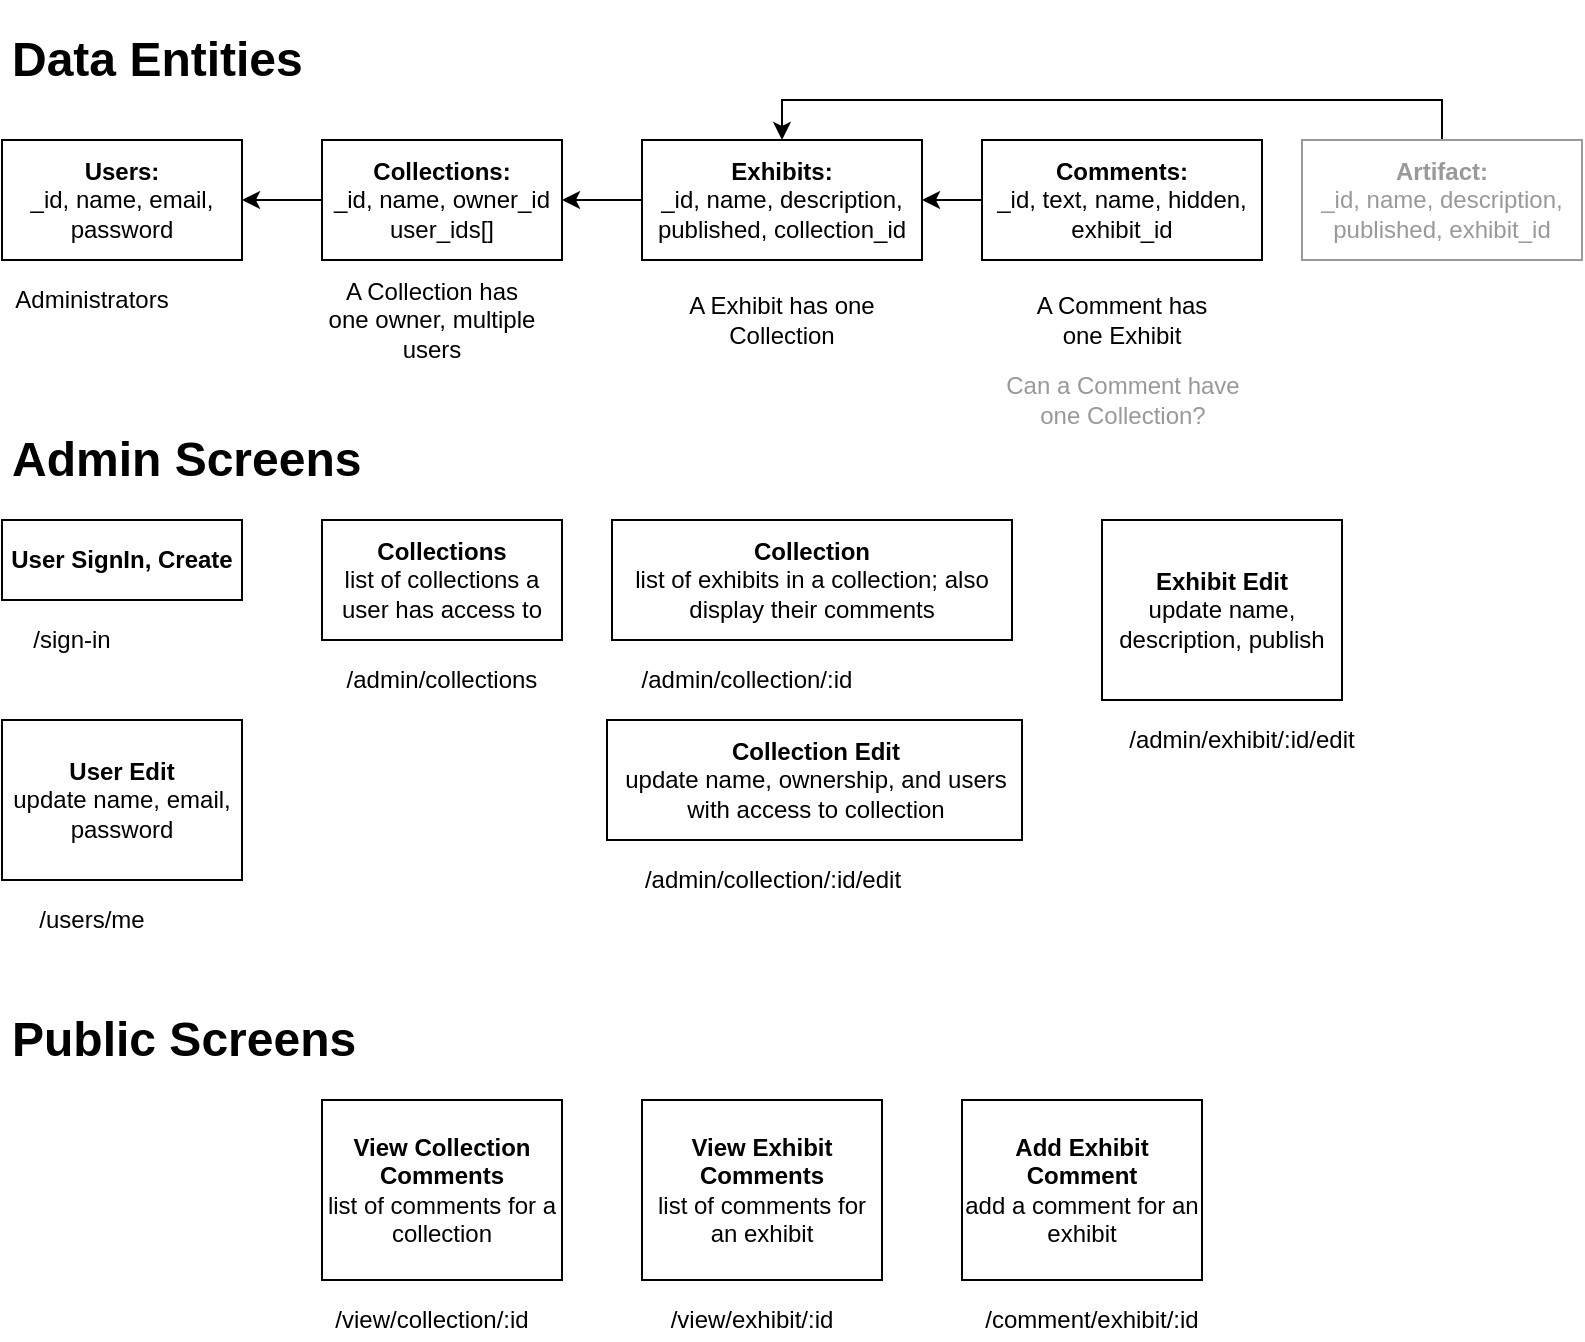 <mxfile version="14.4.3" type="github">
  <diagram id="wturOI84oNlGSttYjVYe" name="Page-1">
    <mxGraphModel dx="1124" dy="635" grid="1" gridSize="10" guides="1" tooltips="1" connect="1" arrows="1" fold="1" page="1" pageScale="1" pageWidth="850" pageHeight="1100" math="0" shadow="0">
      <root>
        <mxCell id="0" />
        <mxCell id="1" parent="0" />
        <mxCell id="KkjCR7LYdQqrNpHg-T1N-2" value="&lt;b&gt;Users:&lt;/b&gt;&lt;br&gt;_id, name, email, password" style="rounded=0;whiteSpace=wrap;html=1;" parent="1" vertex="1">
          <mxGeometry x="40" y="80" width="120" height="60" as="geometry" />
        </mxCell>
        <mxCell id="KkjCR7LYdQqrNpHg-T1N-30" style="edgeStyle=orthogonalEdgeStyle;rounded=0;orthogonalLoop=1;jettySize=auto;html=1;exitX=0;exitY=0.5;exitDx=0;exitDy=0;entryX=1;entryY=0.5;entryDx=0;entryDy=0;fontColor=#999999;" parent="1" source="KkjCR7LYdQqrNpHg-T1N-3" target="KkjCR7LYdQqrNpHg-T1N-2" edge="1">
          <mxGeometry relative="1" as="geometry" />
        </mxCell>
        <mxCell id="KkjCR7LYdQqrNpHg-T1N-3" value="&lt;b&gt;Collections:&lt;/b&gt;&lt;br&gt;_id, name, owner_id user_ids[]" style="rounded=0;whiteSpace=wrap;html=1;" parent="1" vertex="1">
          <mxGeometry x="200" y="80" width="120" height="60" as="geometry" />
        </mxCell>
        <mxCell id="KkjCR7LYdQqrNpHg-T1N-31" style="edgeStyle=orthogonalEdgeStyle;rounded=0;orthogonalLoop=1;jettySize=auto;html=1;exitX=0;exitY=0.5;exitDx=0;exitDy=0;entryX=1;entryY=0.5;entryDx=0;entryDy=0;fontColor=#999999;" parent="1" source="KkjCR7LYdQqrNpHg-T1N-4" target="KkjCR7LYdQqrNpHg-T1N-3" edge="1">
          <mxGeometry relative="1" as="geometry" />
        </mxCell>
        <mxCell id="KkjCR7LYdQqrNpHg-T1N-4" value="&lt;b&gt;Exhibits:&lt;/b&gt;&lt;br&gt;_id, name, description, published, collection_id" style="rounded=0;whiteSpace=wrap;html=1;" parent="1" vertex="1">
          <mxGeometry x="360" y="80" width="140" height="60" as="geometry" />
        </mxCell>
        <mxCell id="KkjCR7LYdQqrNpHg-T1N-32" style="edgeStyle=orthogonalEdgeStyle;rounded=0;orthogonalLoop=1;jettySize=auto;html=1;exitX=0;exitY=0.5;exitDx=0;exitDy=0;entryX=1;entryY=0.5;entryDx=0;entryDy=0;fontColor=#999999;" parent="1" source="KkjCR7LYdQqrNpHg-T1N-5" target="KkjCR7LYdQqrNpHg-T1N-4" edge="1">
          <mxGeometry relative="1" as="geometry" />
        </mxCell>
        <mxCell id="KkjCR7LYdQqrNpHg-T1N-5" value="&lt;b&gt;Comments:&lt;/b&gt;&lt;br&gt;_id, text, name, hidden, exhibit_id" style="rounded=0;whiteSpace=wrap;html=1;" parent="1" vertex="1">
          <mxGeometry x="530" y="80" width="140" height="60" as="geometry" />
        </mxCell>
        <mxCell id="KkjCR7LYdQqrNpHg-T1N-7" value="Administrators" style="text;html=1;strokeColor=none;fillColor=none;align=center;verticalAlign=middle;whiteSpace=wrap;rounded=0;" parent="1" vertex="1">
          <mxGeometry x="40" y="150" width="90" height="20" as="geometry" />
        </mxCell>
        <mxCell id="KkjCR7LYdQqrNpHg-T1N-8" value="A Collection has one owner, multiple users" style="text;html=1;strokeColor=none;fillColor=none;align=center;verticalAlign=middle;whiteSpace=wrap;rounded=0;" parent="1" vertex="1">
          <mxGeometry x="200" y="160" width="110" height="20" as="geometry" />
        </mxCell>
        <mxCell id="KkjCR7LYdQqrNpHg-T1N-9" value="A Exhibit has one Collection" style="text;html=1;strokeColor=none;fillColor=none;align=center;verticalAlign=middle;whiteSpace=wrap;rounded=0;" parent="1" vertex="1">
          <mxGeometry x="375" y="160" width="110" height="20" as="geometry" />
        </mxCell>
        <mxCell id="KkjCR7LYdQqrNpHg-T1N-10" value="A Comment has one Exhibit" style="text;html=1;strokeColor=none;fillColor=none;align=center;verticalAlign=middle;whiteSpace=wrap;rounded=0;" parent="1" vertex="1">
          <mxGeometry x="545" y="160" width="110" height="20" as="geometry" />
        </mxCell>
        <mxCell id="KkjCR7LYdQqrNpHg-T1N-12" value="&lt;h1&gt;Data Entities&lt;/h1&gt;" style="text;html=1;strokeColor=none;fillColor=none;spacing=5;spacingTop=-20;whiteSpace=wrap;overflow=hidden;rounded=0;" parent="1" vertex="1">
          <mxGeometry x="40" y="20" width="190" height="40" as="geometry" />
        </mxCell>
        <mxCell id="KkjCR7LYdQqrNpHg-T1N-13" value="&lt;h1&gt;Admin Screens&lt;/h1&gt;&lt;div&gt;&lt;br&gt;&lt;/div&gt;" style="text;html=1;strokeColor=none;fillColor=none;spacing=5;spacingTop=-20;whiteSpace=wrap;overflow=hidden;rounded=0;" parent="1" vertex="1">
          <mxGeometry x="40" y="220" width="190" height="40" as="geometry" />
        </mxCell>
        <mxCell id="KkjCR7LYdQqrNpHg-T1N-14" value="&lt;b&gt;User SignIn, Create&lt;/b&gt;" style="rounded=0;whiteSpace=wrap;html=1;" parent="1" vertex="1">
          <mxGeometry x="40" y="270" width="120" height="40" as="geometry" />
        </mxCell>
        <mxCell id="KkjCR7LYdQqrNpHg-T1N-15" value="&lt;b&gt;Collections&lt;/b&gt;&lt;br&gt;list of collections a user has access to" style="rounded=0;whiteSpace=wrap;html=1;" parent="1" vertex="1">
          <mxGeometry x="200" y="270" width="120" height="60" as="geometry" />
        </mxCell>
        <mxCell id="KkjCR7LYdQqrNpHg-T1N-17" value="&lt;b&gt;Collection Edit&lt;/b&gt;&lt;br&gt;update name, ownership, and users with access to collection" style="rounded=0;whiteSpace=wrap;html=1;" parent="1" vertex="1">
          <mxGeometry x="342.5" y="370" width="207.5" height="60" as="geometry" />
        </mxCell>
        <mxCell id="KkjCR7LYdQqrNpHg-T1N-18" value="&lt;b&gt;User Edit&lt;/b&gt;&lt;br&gt;update name, email, password" style="rounded=0;whiteSpace=wrap;html=1;" parent="1" vertex="1">
          <mxGeometry x="40" y="370" width="120" height="80" as="geometry" />
        </mxCell>
        <mxCell id="KkjCR7LYdQqrNpHg-T1N-19" value="&lt;b&gt;Collection&lt;/b&gt;&lt;br&gt;list of exhibits in a collection; also display their comments" style="rounded=0;whiteSpace=wrap;html=1;" parent="1" vertex="1">
          <mxGeometry x="345" y="270" width="200" height="60" as="geometry" />
        </mxCell>
        <mxCell id="KkjCR7LYdQqrNpHg-T1N-20" value="&lt;b&gt;Exhibit Edit&lt;/b&gt;&lt;br&gt;update name, description, publish" style="rounded=0;whiteSpace=wrap;html=1;" parent="1" vertex="1">
          <mxGeometry x="590" y="270" width="120" height="90" as="geometry" />
        </mxCell>
        <mxCell id="KkjCR7LYdQqrNpHg-T1N-21" value="&lt;h1&gt;Public Screens&lt;/h1&gt;&lt;div&gt;&lt;br&gt;&lt;/div&gt;" style="text;html=1;strokeColor=none;fillColor=none;spacing=5;spacingTop=-20;whiteSpace=wrap;overflow=hidden;rounded=0;" parent="1" vertex="1">
          <mxGeometry x="40" y="510" width="190" height="40" as="geometry" />
        </mxCell>
        <mxCell id="KkjCR7LYdQqrNpHg-T1N-22" value="&lt;b&gt;View Collection Comments&lt;/b&gt;&lt;br&gt;list of comments for a collection" style="rounded=0;whiteSpace=wrap;html=1;" parent="1" vertex="1">
          <mxGeometry x="200" y="560" width="120" height="90" as="geometry" />
        </mxCell>
        <mxCell id="KkjCR7LYdQqrNpHg-T1N-23" value="&lt;b&gt;View Exhibit Comments&lt;/b&gt;&lt;br&gt;list of comments for an exhibit" style="rounded=0;whiteSpace=wrap;html=1;" parent="1" vertex="1">
          <mxGeometry x="360" y="560" width="120" height="90" as="geometry" />
        </mxCell>
        <mxCell id="KkjCR7LYdQqrNpHg-T1N-24" value="&lt;b&gt;Add Exhibit Comment&lt;/b&gt;&lt;br&gt;add a comment for an exhibit" style="rounded=0;whiteSpace=wrap;html=1;" parent="1" vertex="1">
          <mxGeometry x="520" y="560" width="120" height="90" as="geometry" />
        </mxCell>
        <mxCell id="KkjCR7LYdQqrNpHg-T1N-25" value="Can a Comment have one Collection?" style="text;html=1;strokeColor=none;fillColor=none;align=center;verticalAlign=middle;whiteSpace=wrap;rounded=0;fontColor=#999999;" parent="1" vertex="1">
          <mxGeometry x="537.5" y="200" width="125" height="20" as="geometry" />
        </mxCell>
        <mxCell id="KkjCR7LYdQqrNpHg-T1N-26" style="edgeStyle=orthogonalEdgeStyle;rounded=0;orthogonalLoop=1;jettySize=auto;html=1;exitX=0.5;exitY=1;exitDx=0;exitDy=0;" parent="1" source="KkjCR7LYdQqrNpHg-T1N-25" target="KkjCR7LYdQqrNpHg-T1N-25" edge="1">
          <mxGeometry relative="1" as="geometry" />
        </mxCell>
        <mxCell id="KkjCR7LYdQqrNpHg-T1N-33" style="edgeStyle=orthogonalEdgeStyle;rounded=0;orthogonalLoop=1;jettySize=auto;html=1;exitX=0.5;exitY=0;exitDx=0;exitDy=0;entryX=0.5;entryY=0;entryDx=0;entryDy=0;fontColor=#999999;" parent="1" source="KkjCR7LYdQqrNpHg-T1N-28" target="KkjCR7LYdQqrNpHg-T1N-4" edge="1">
          <mxGeometry relative="1" as="geometry" />
        </mxCell>
        <mxCell id="KkjCR7LYdQqrNpHg-T1N-28" value="&lt;b&gt;Artifact:&lt;/b&gt;&lt;br&gt;_id, name, description, published, exhibit_id" style="rounded=0;whiteSpace=wrap;html=1;strokeColor=#999999;fontColor=#999999;" parent="1" vertex="1">
          <mxGeometry x="690" y="80" width="140" height="60" as="geometry" />
        </mxCell>
        <mxCell id="I3DQpPSk2LKlxuotOLOo-1" value="&lt;font color=&quot;#000000&quot;&gt;/sign-in&lt;/font&gt;" style="text;html=1;strokeColor=none;fillColor=none;align=center;verticalAlign=middle;whiteSpace=wrap;rounded=0;fontColor=#999999;" vertex="1" parent="1">
          <mxGeometry x="40" y="320" width="70" height="20" as="geometry" />
        </mxCell>
        <mxCell id="I3DQpPSk2LKlxuotOLOo-2" value="&lt;font color=&quot;#000000&quot;&gt;/admin/collections&lt;/font&gt;" style="text;html=1;strokeColor=none;fillColor=none;align=center;verticalAlign=middle;whiteSpace=wrap;rounded=0;fontColor=#999999;" vertex="1" parent="1">
          <mxGeometry x="200" y="340" width="120" height="20" as="geometry" />
        </mxCell>
        <mxCell id="I3DQpPSk2LKlxuotOLOo-3" value="&lt;font color=&quot;#000000&quot;&gt;/admin/collection/:id&lt;/font&gt;" style="text;html=1;strokeColor=none;fillColor=none;align=center;verticalAlign=middle;whiteSpace=wrap;rounded=0;fontColor=#999999;" vertex="1" parent="1">
          <mxGeometry x="345" y="340" width="135" height="20" as="geometry" />
        </mxCell>
        <mxCell id="I3DQpPSk2LKlxuotOLOo-4" value="&lt;font color=&quot;#000000&quot;&gt;/users/me&lt;/font&gt;" style="text;html=1;strokeColor=none;fillColor=none;align=center;verticalAlign=middle;whiteSpace=wrap;rounded=0;fontColor=#999999;" vertex="1" parent="1">
          <mxGeometry x="50" y="460" width="70" height="20" as="geometry" />
        </mxCell>
        <mxCell id="I3DQpPSk2LKlxuotOLOo-5" value="&lt;font color=&quot;#000000&quot;&gt;/admin/collection/:id/edit&lt;/font&gt;" style="text;html=1;strokeColor=none;fillColor=none;align=center;verticalAlign=middle;whiteSpace=wrap;rounded=0;fontColor=#999999;" vertex="1" parent="1">
          <mxGeometry x="343" y="440" width="165" height="20" as="geometry" />
        </mxCell>
        <mxCell id="I3DQpPSk2LKlxuotOLOo-6" value="&lt;font color=&quot;#000000&quot;&gt;/admin/exhibit/:id/edit&lt;/font&gt;" style="text;html=1;strokeColor=none;fillColor=none;align=center;verticalAlign=middle;whiteSpace=wrap;rounded=0;fontColor=#999999;" vertex="1" parent="1">
          <mxGeometry x="590" y="370" width="140" height="20" as="geometry" />
        </mxCell>
        <mxCell id="I3DQpPSk2LKlxuotOLOo-8" value="&lt;font color=&quot;#000000&quot;&gt;/view/collection/:id&lt;/font&gt;" style="text;html=1;strokeColor=none;fillColor=none;align=center;verticalAlign=middle;whiteSpace=wrap;rounded=0;fontColor=#999999;" vertex="1" parent="1">
          <mxGeometry x="200" y="660" width="110" height="20" as="geometry" />
        </mxCell>
        <mxCell id="I3DQpPSk2LKlxuotOLOo-9" value="&lt;font color=&quot;#000000&quot;&gt;/view/exhibit/:id&lt;/font&gt;" style="text;html=1;strokeColor=none;fillColor=none;align=center;verticalAlign=middle;whiteSpace=wrap;rounded=0;fontColor=#999999;" vertex="1" parent="1">
          <mxGeometry x="360" y="660" width="110" height="20" as="geometry" />
        </mxCell>
        <mxCell id="I3DQpPSk2LKlxuotOLOo-10" value="&lt;font color=&quot;#000000&quot;&gt;/comment/exhibit/:id&lt;/font&gt;" style="text;html=1;strokeColor=none;fillColor=none;align=center;verticalAlign=middle;whiteSpace=wrap;rounded=0;fontColor=#999999;" vertex="1" parent="1">
          <mxGeometry x="520" y="660" width="130" height="20" as="geometry" />
        </mxCell>
      </root>
    </mxGraphModel>
  </diagram>
</mxfile>
